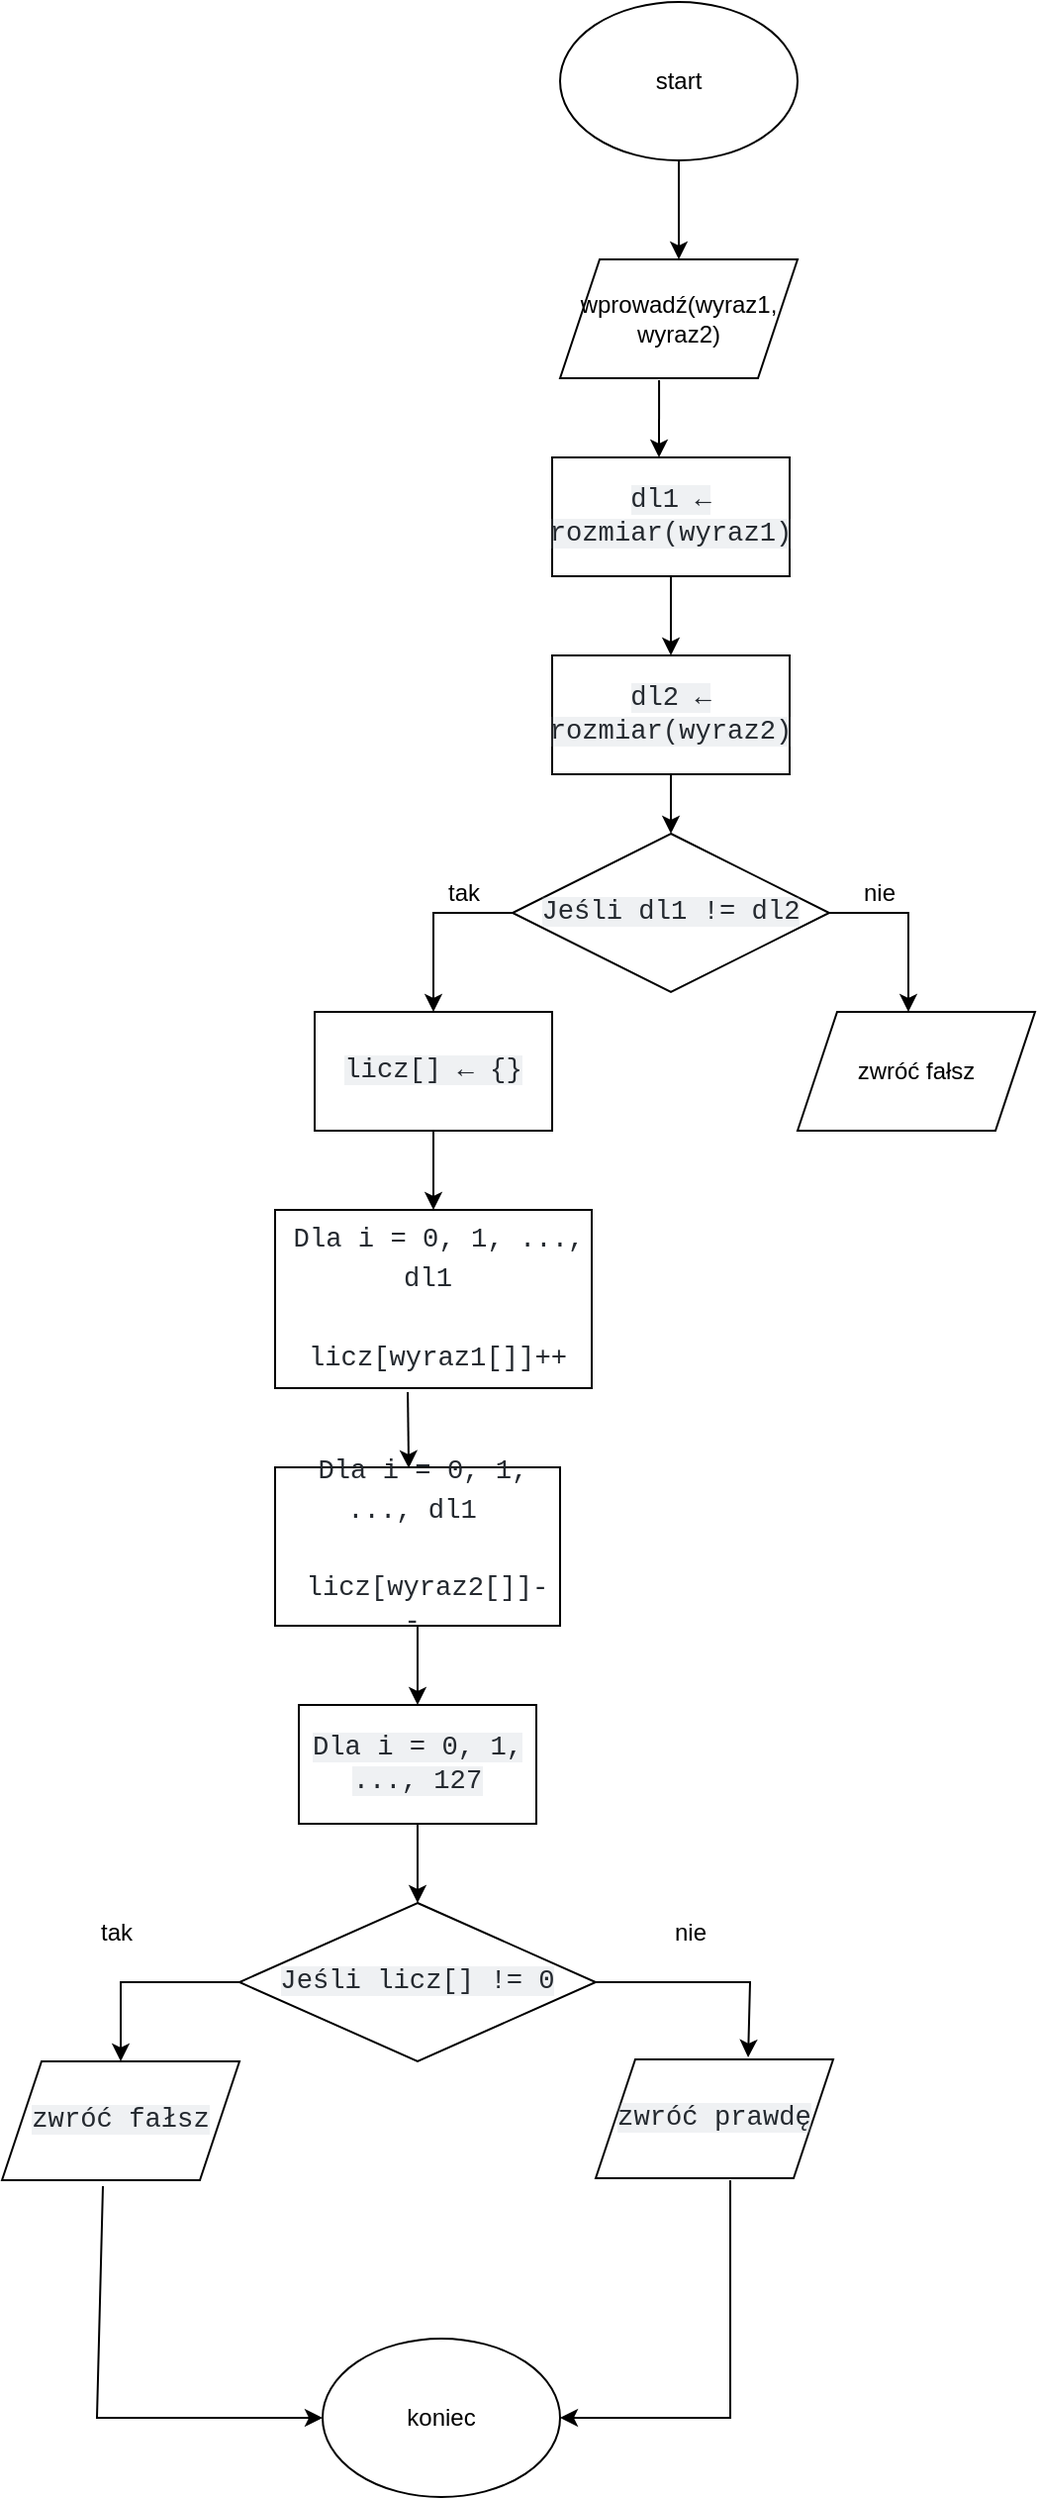 <mxfile version="18.0.5" type="device"><diagram id="mR_CwfoRfQVvXp7Q76Yu" name="Page-1"><mxGraphModel dx="1673" dy="887" grid="1" gridSize="10" guides="1" tooltips="1" connect="1" arrows="1" fold="1" page="1" pageScale="1" pageWidth="827" pageHeight="1169" math="0" shadow="0"><root><mxCell id="0"/><mxCell id="1" parent="0"/><mxCell id="kVAJStHpwkPQhIXUH77E-1" value="start" style="ellipse;whiteSpace=wrap;html=1;" parent="1" vertex="1"><mxGeometry x="354" y="70" width="120" height="80" as="geometry"/></mxCell><mxCell id="kVAJStHpwkPQhIXUH77E-2" value="" style="endArrow=classic;html=1;rounded=0;" parent="1" source="kVAJStHpwkPQhIXUH77E-1" edge="1"><mxGeometry width="50" height="50" relative="1" as="geometry"><mxPoint x="390" y="430" as="sourcePoint"/><mxPoint x="414" y="200" as="targetPoint"/></mxGeometry></mxCell><mxCell id="kVAJStHpwkPQhIXUH77E-3" value="wprowadź(wyraz1, wyraz2)" style="shape=parallelogram;perimeter=parallelogramPerimeter;whiteSpace=wrap;html=1;fixedSize=1;" parent="1" vertex="1"><mxGeometry x="354" y="200" width="120" height="60" as="geometry"/></mxCell><mxCell id="kVAJStHpwkPQhIXUH77E-4" value="" style="endArrow=classic;html=1;rounded=0;exitX=0.417;exitY=1.017;exitDx=0;exitDy=0;exitPerimeter=0;" parent="1" source="kVAJStHpwkPQhIXUH77E-3" edge="1"><mxGeometry width="50" height="50" relative="1" as="geometry"><mxPoint x="380" y="310" as="sourcePoint"/><mxPoint x="404" y="300" as="targetPoint"/></mxGeometry></mxCell><mxCell id="kVAJStHpwkPQhIXUH77E-7" value="&lt;span style=&quot;color: rgb(36, 41, 47); font-family: ui-monospace, SFMono-Regular, &amp;quot;SF Mono&amp;quot;, Menlo, Consolas, &amp;quot;Liberation Mono&amp;quot;, monospace; font-size: 13.6px; text-align: start; background-color: rgba(175, 184, 193, 0.2);&quot;&gt;dl1 ← rozmiar(wyraz1)&lt;/span&gt;" style="rounded=0;whiteSpace=wrap;html=1;" parent="1" vertex="1"><mxGeometry x="350" y="300" width="120" height="60" as="geometry"/></mxCell><mxCell id="kVAJStHpwkPQhIXUH77E-8" value="&lt;span style=&quot;color: rgb(36, 41, 47); font-family: ui-monospace, SFMono-Regular, &amp;quot;SF Mono&amp;quot;, Menlo, Consolas, &amp;quot;Liberation Mono&amp;quot;, monospace; font-size: 13.6px; text-align: start; background-color: rgba(175, 184, 193, 0.2);&quot;&gt;dl2 ← rozmiar(wyraz2)&lt;/span&gt;" style="rounded=0;whiteSpace=wrap;html=1;" parent="1" vertex="1"><mxGeometry x="350" y="400" width="120" height="60" as="geometry"/></mxCell><mxCell id="kVAJStHpwkPQhIXUH77E-9" value="" style="endArrow=classic;html=1;rounded=0;entryX=0.5;entryY=0;entryDx=0;entryDy=0;" parent="1" source="kVAJStHpwkPQhIXUH77E-7" target="kVAJStHpwkPQhIXUH77E-8" edge="1"><mxGeometry width="50" height="50" relative="1" as="geometry"><mxPoint x="390" y="410" as="sourcePoint"/><mxPoint x="440" y="360" as="targetPoint"/><Array as="points"/></mxGeometry></mxCell><mxCell id="kVAJStHpwkPQhIXUH77E-10" value="&lt;span style=&quot;color: rgb(36, 41, 47); font-family: ui-monospace, SFMono-Regular, &amp;quot;SF Mono&amp;quot;, Menlo, Consolas, &amp;quot;Liberation Mono&amp;quot;, monospace; font-size: 13.6px; text-align: start; background-color: rgba(175, 184, 193, 0.2);&quot;&gt;Jeśli dl1 != dl2&lt;/span&gt;" style="rhombus;whiteSpace=wrap;html=1;" parent="1" vertex="1"><mxGeometry x="330" y="490" width="160" height="80" as="geometry"/></mxCell><mxCell id="kVAJStHpwkPQhIXUH77E-11" value="" style="endArrow=classic;html=1;rounded=0;exitX=0.5;exitY=1;exitDx=0;exitDy=0;entryX=0.5;entryY=0;entryDx=0;entryDy=0;" parent="1" source="kVAJStHpwkPQhIXUH77E-8" target="kVAJStHpwkPQhIXUH77E-10" edge="1"><mxGeometry width="50" height="50" relative="1" as="geometry"><mxPoint x="180" y="540" as="sourcePoint"/><mxPoint x="230" y="490" as="targetPoint"/></mxGeometry></mxCell><mxCell id="kVAJStHpwkPQhIXUH77E-12" value="" style="endArrow=classic;html=1;rounded=0;exitX=0;exitY=0.5;exitDx=0;exitDy=0;" parent="1" source="kVAJStHpwkPQhIXUH77E-10" edge="1"><mxGeometry width="50" height="50" relative="1" as="geometry"><mxPoint x="280" y="560" as="sourcePoint"/><mxPoint x="290" y="580" as="targetPoint"/><Array as="points"><mxPoint x="290" y="530"/></Array></mxGeometry></mxCell><mxCell id="kVAJStHpwkPQhIXUH77E-13" value="tak" style="text;html=1;resizable=0;autosize=1;align=center;verticalAlign=middle;points=[];fillColor=none;strokeColor=none;rounded=0;" parent="1" vertex="1"><mxGeometry x="290" y="510" width="30" height="20" as="geometry"/></mxCell><mxCell id="kVAJStHpwkPQhIXUH77E-14" value="" style="endArrow=classic;html=1;rounded=0;exitX=1;exitY=0.5;exitDx=0;exitDy=0;" parent="1" source="kVAJStHpwkPQhIXUH77E-10" edge="1"><mxGeometry width="50" height="50" relative="1" as="geometry"><mxPoint x="510" y="570" as="sourcePoint"/><mxPoint x="530" y="580" as="targetPoint"/><Array as="points"><mxPoint x="530" y="530"/></Array></mxGeometry></mxCell><mxCell id="kVAJStHpwkPQhIXUH77E-15" value="nie" style="text;html=1;resizable=0;autosize=1;align=center;verticalAlign=middle;points=[];fillColor=none;strokeColor=none;rounded=0;" parent="1" vertex="1"><mxGeometry x="500" y="510" width="30" height="20" as="geometry"/></mxCell><mxCell id="kVAJStHpwkPQhIXUH77E-16" value="zwróć fałsz" style="shape=parallelogram;perimeter=parallelogramPerimeter;whiteSpace=wrap;html=1;fixedSize=1;" parent="1" vertex="1"><mxGeometry x="474" y="580" width="120" height="60" as="geometry"/></mxCell><mxCell id="kVAJStHpwkPQhIXUH77E-17" value="&lt;span style=&quot;color: rgb(36, 41, 47); font-family: ui-monospace, SFMono-Regular, &amp;quot;SF Mono&amp;quot;, Menlo, Consolas, &amp;quot;Liberation Mono&amp;quot;, monospace; font-size: 13.6px; text-align: start; background-color: rgba(175, 184, 193, 0.2);&quot;&gt;licz[] ← {}&lt;/span&gt;" style="rounded=0;whiteSpace=wrap;html=1;" parent="1" vertex="1"><mxGeometry x="230" y="580" width="120" height="60" as="geometry"/></mxCell><mxCell id="kVAJStHpwkPQhIXUH77E-18" value="" style="endArrow=classic;html=1;rounded=0;exitX=0.419;exitY=1.022;exitDx=0;exitDy=0;exitPerimeter=0;entryX=0.469;entryY=0.005;entryDx=0;entryDy=0;entryPerimeter=0;" parent="1" source="kVAJStHpwkPQhIXUH77E-19" target="kVAJStHpwkPQhIXUH77E-20" edge="1"><mxGeometry width="50" height="50" relative="1" as="geometry"><mxPoint x="389" y="810" as="sourcePoint"/><mxPoint x="439" y="760" as="targetPoint"/></mxGeometry></mxCell><mxCell id="kVAJStHpwkPQhIXUH77E-19" value="&lt;code style=&quot;box-sizing: border-box; font-family: ui-monospace, SFMono-Regular, &amp;quot;SF Mono&amp;quot;, Menlo, Consolas, &amp;quot;Liberation Mono&amp;quot;, monospace; font-size: 13.6px; padding: 0.2em 0.4em; margin: 0px; background-color: var(--color-neutral-muted); border-radius: 6px; color: rgb(36, 41, 47); text-align: start;&quot;&gt;Dla i = 0, 1, ..., dl1&lt;/code&gt;&lt;span style=&quot;color: rgb(36, 41, 47); font-family: -apple-system, BlinkMacSystemFont, &amp;quot;Segoe UI&amp;quot;, Helvetica, Arial, sans-serif, &amp;quot;Apple Color Emoji&amp;quot;, &amp;quot;Segoe UI Emoji&amp;quot;; font-size: 16px; text-align: start; background-color: rgb(255, 255, 255);&quot;&gt;&lt;/span&gt;&lt;br style=&quot;box-sizing: border-box; color: rgb(36, 41, 47); font-family: -apple-system, BlinkMacSystemFont, &amp;quot;Segoe UI&amp;quot;, Helvetica, Arial, sans-serif, &amp;quot;Apple Color Emoji&amp;quot;, &amp;quot;Segoe UI Emoji&amp;quot;; font-size: 16px; text-align: start; background-color: rgb(255, 255, 255);&quot;&gt;&lt;span style=&quot;color: rgb(36, 41, 47); font-family: -apple-system, BlinkMacSystemFont, &amp;quot;Segoe UI&amp;quot;, Helvetica, Arial, sans-serif, &amp;quot;Apple Color Emoji&amp;quot;, &amp;quot;Segoe UI Emoji&amp;quot;; font-size: 16px; text-align: start; background-color: rgb(255, 255, 255);&quot;&gt;     &amp;nbsp;&lt;/span&gt;&lt;code style=&quot;box-sizing: border-box; font-family: ui-monospace, SFMono-Regular, &amp;quot;SF Mono&amp;quot;, Menlo, Consolas, &amp;quot;Liberation Mono&amp;quot;, monospace; font-size: 13.6px; padding: 0.2em 0.4em; margin: 0px; background-color: var(--color-neutral-muted); border-radius: 6px; color: rgb(36, 41, 47); text-align: start;&quot;&gt;licz[wyraz1[]]++&lt;/code&gt;" style="rounded=0;whiteSpace=wrap;html=1;" parent="1" vertex="1"><mxGeometry x="210" y="680" width="160" height="90" as="geometry"/></mxCell><mxCell id="kVAJStHpwkPQhIXUH77E-20" value="&lt;code style=&quot;box-sizing: border-box; font-family: ui-monospace, SFMono-Regular, &amp;quot;SF Mono&amp;quot;, Menlo, Consolas, &amp;quot;Liberation Mono&amp;quot;, monospace; font-size: 13.6px; padding: 0.2em 0.4em; margin: 0px; background-color: var(--color-neutral-muted); border-radius: 6px; color: rgb(36, 41, 47); text-align: start;&quot;&gt;Dla i = 0, 1, ..., dl1&lt;/code&gt;&lt;span style=&quot;color: rgb(36, 41, 47); font-family: -apple-system, BlinkMacSystemFont, &amp;quot;Segoe UI&amp;quot;, Helvetica, Arial, sans-serif, &amp;quot;Apple Color Emoji&amp;quot;, &amp;quot;Segoe UI Emoji&amp;quot;; font-size: 16px; text-align: start; background-color: rgb(255, 255, 255);&quot;&gt;&lt;/span&gt;&lt;br style=&quot;box-sizing: border-box; color: rgb(36, 41, 47); font-family: -apple-system, BlinkMacSystemFont, &amp;quot;Segoe UI&amp;quot;, Helvetica, Arial, sans-serif, &amp;quot;Apple Color Emoji&amp;quot;, &amp;quot;Segoe UI Emoji&amp;quot;; font-size: 16px; text-align: start; background-color: rgb(255, 255, 255);&quot;&gt;&lt;span style=&quot;color: rgb(36, 41, 47); font-family: -apple-system, BlinkMacSystemFont, &amp;quot;Segoe UI&amp;quot;, Helvetica, Arial, sans-serif, &amp;quot;Apple Color Emoji&amp;quot;, &amp;quot;Segoe UI Emoji&amp;quot;; font-size: 16px; text-align: start; background-color: rgb(255, 255, 255);&quot;&gt;     &amp;nbsp;&lt;/span&gt;&lt;code style=&quot;box-sizing: border-box; font-family: ui-monospace, SFMono-Regular, &amp;quot;SF Mono&amp;quot;, Menlo, Consolas, &amp;quot;Liberation Mono&amp;quot;, monospace; font-size: 13.6px; padding: 0.2em 0.4em; margin: 0px; background-color: var(--color-neutral-muted); border-radius: 6px; color: rgb(36, 41, 47); text-align: start;&quot;&gt;licz[wyraz2[]]--&lt;/code&gt;" style="rounded=0;whiteSpace=wrap;html=1;" parent="1" vertex="1"><mxGeometry x="210" y="810" width="144" height="80" as="geometry"/></mxCell><mxCell id="kVAJStHpwkPQhIXUH77E-21" value="&lt;span style=&quot;color: rgb(36, 41, 47); font-family: ui-monospace, SFMono-Regular, &amp;quot;SF Mono&amp;quot;, Menlo, Consolas, &amp;quot;Liberation Mono&amp;quot;, monospace; font-size: 13.6px; text-align: start; background-color: rgba(175, 184, 193, 0.2);&quot;&gt;Dla i = 0, 1, ..., 127&lt;/span&gt;" style="rounded=0;whiteSpace=wrap;html=1;" parent="1" vertex="1"><mxGeometry x="222" y="930" width="120" height="60" as="geometry"/></mxCell><mxCell id="kVAJStHpwkPQhIXUH77E-22" value="&lt;span style=&quot;color: rgb(36, 41, 47); font-family: ui-monospace, SFMono-Regular, &amp;quot;SF Mono&amp;quot;, Menlo, Consolas, &amp;quot;Liberation Mono&amp;quot;, monospace; font-size: 13.6px; text-align: start; background-color: rgba(175, 184, 193, 0.2);&quot;&gt;Jeśli licz[] != 0&lt;/span&gt;" style="rhombus;whiteSpace=wrap;html=1;" parent="1" vertex="1"><mxGeometry x="192" y="1030" width="180" height="80" as="geometry"/></mxCell><mxCell id="kVAJStHpwkPQhIXUH77E-23" value="tak" style="text;html=1;strokeColor=none;fillColor=none;align=center;verticalAlign=middle;whiteSpace=wrap;rounded=0;" parent="1" vertex="1"><mxGeometry x="100" y="1030" width="60" height="30" as="geometry"/></mxCell><mxCell id="kVAJStHpwkPQhIXUH77E-24" value="nie" style="text;html=1;strokeColor=none;fillColor=none;align=center;verticalAlign=middle;whiteSpace=wrap;rounded=0;" parent="1" vertex="1"><mxGeometry x="390" y="1030" width="60" height="30" as="geometry"/></mxCell><mxCell id="kVAJStHpwkPQhIXUH77E-25" value="&lt;span style=&quot;color: rgb(36, 41, 47); font-family: ui-monospace, SFMono-Regular, &amp;quot;SF Mono&amp;quot;, Menlo, Consolas, &amp;quot;Liberation Mono&amp;quot;, monospace; font-size: 13.6px; text-align: start; background-color: rgba(175, 184, 193, 0.2);&quot;&gt;zwróć fałsz&lt;/span&gt;" style="shape=parallelogram;perimeter=parallelogramPerimeter;whiteSpace=wrap;html=1;fixedSize=1;" parent="1" vertex="1"><mxGeometry x="72" y="1110" width="120" height="60" as="geometry"/></mxCell><mxCell id="kVAJStHpwkPQhIXUH77E-26" value="&lt;span style=&quot;color: rgb(36, 41, 47); font-family: ui-monospace, SFMono-Regular, &amp;quot;SF Mono&amp;quot;, Menlo, Consolas, &amp;quot;Liberation Mono&amp;quot;, monospace; font-size: 13.6px; text-align: start; background-color: rgba(175, 184, 193, 0.2);&quot;&gt;zwróć prawdę&lt;/span&gt;" style="shape=parallelogram;perimeter=parallelogramPerimeter;whiteSpace=wrap;html=1;fixedSize=1;" parent="1" vertex="1"><mxGeometry x="372" y="1109" width="120" height="60" as="geometry"/></mxCell><mxCell id="kVAJStHpwkPQhIXUH77E-27" value="" style="endArrow=classic;html=1;rounded=0;exitX=0;exitY=0.5;exitDx=0;exitDy=0;entryX=0.5;entryY=0;entryDx=0;entryDy=0;" parent="1" source="kVAJStHpwkPQhIXUH77E-22" target="kVAJStHpwkPQhIXUH77E-25" edge="1"><mxGeometry width="50" height="50" relative="1" as="geometry"><mxPoint x="80" y="1100" as="sourcePoint"/><mxPoint x="120" y="1070" as="targetPoint"/><Array as="points"><mxPoint x="132" y="1070"/></Array></mxGeometry></mxCell><mxCell id="kVAJStHpwkPQhIXUH77E-28" value="" style="endArrow=classic;html=1;rounded=0;exitX=1;exitY=0.5;exitDx=0;exitDy=0;entryX=0.642;entryY=-0.017;entryDx=0;entryDy=0;entryPerimeter=0;" parent="1" source="kVAJStHpwkPQhIXUH77E-22" target="kVAJStHpwkPQhIXUH77E-26" edge="1"><mxGeometry width="50" height="50" relative="1" as="geometry"><mxPoint x="400" y="1120" as="sourcePoint"/><mxPoint x="450" y="1070" as="targetPoint"/><Array as="points"><mxPoint x="450" y="1070"/></Array></mxGeometry></mxCell><mxCell id="kVAJStHpwkPQhIXUH77E-29" value="koniec" style="ellipse;whiteSpace=wrap;html=1;" parent="1" vertex="1"><mxGeometry x="234" y="1250" width="120" height="80" as="geometry"/></mxCell><mxCell id="kVAJStHpwkPQhIXUH77E-30" value="" style="endArrow=classic;html=1;rounded=0;exitX=0.425;exitY=1.05;exitDx=0;exitDy=0;exitPerimeter=0;entryX=0;entryY=0.5;entryDx=0;entryDy=0;" parent="1" source="kVAJStHpwkPQhIXUH77E-25" target="kVAJStHpwkPQhIXUH77E-29" edge="1"><mxGeometry width="50" height="50" relative="1" as="geometry"><mxPoint x="120" y="1250" as="sourcePoint"/><mxPoint x="170" y="1200" as="targetPoint"/><Array as="points"><mxPoint x="120" y="1290"/></Array></mxGeometry></mxCell><mxCell id="kVAJStHpwkPQhIXUH77E-31" value="" style="endArrow=classic;html=1;rounded=0;entryX=1;entryY=0.5;entryDx=0;entryDy=0;" parent="1" target="kVAJStHpwkPQhIXUH77E-29" edge="1"><mxGeometry width="50" height="50" relative="1" as="geometry"><mxPoint x="440" y="1170" as="sourcePoint"/><mxPoint x="460" y="1260" as="targetPoint"/><Array as="points"><mxPoint x="440" y="1290"/></Array></mxGeometry></mxCell><mxCell id="kVAJStHpwkPQhIXUH77E-32" value="" style="endArrow=classic;html=1;rounded=0;entryX=0.5;entryY=0;entryDx=0;entryDy=0;" parent="1" edge="1"><mxGeometry width="50" height="50" relative="1" as="geometry"><mxPoint x="290" y="640" as="sourcePoint"/><mxPoint x="290" y="680" as="targetPoint"/><Array as="points"/></mxGeometry></mxCell><mxCell id="3LfnBx5HAQBdwzpvDI78-1" value="" style="endArrow=classic;html=1;rounded=0;exitX=0.5;exitY=1;exitDx=0;exitDy=0;entryX=0.5;entryY=0;entryDx=0;entryDy=0;" edge="1" parent="1" source="kVAJStHpwkPQhIXUH77E-20" target="kVAJStHpwkPQhIXUH77E-21"><mxGeometry width="50" height="50" relative="1" as="geometry"><mxPoint x="282" y="940" as="sourcePoint"/><mxPoint x="400" y="889" as="targetPoint"/></mxGeometry></mxCell><mxCell id="3LfnBx5HAQBdwzpvDI78-2" value="" style="endArrow=classic;html=1;rounded=0;exitX=0.5;exitY=1;exitDx=0;exitDy=0;entryX=0.5;entryY=0;entryDx=0;entryDy=0;" edge="1" parent="1" source="kVAJStHpwkPQhIXUH77E-21" target="kVAJStHpwkPQhIXUH77E-22"><mxGeometry width="50" height="50" relative="1" as="geometry"><mxPoint x="270" y="1050" as="sourcePoint"/><mxPoint x="320" y="1000" as="targetPoint"/></mxGeometry></mxCell></root></mxGraphModel></diagram></mxfile>
